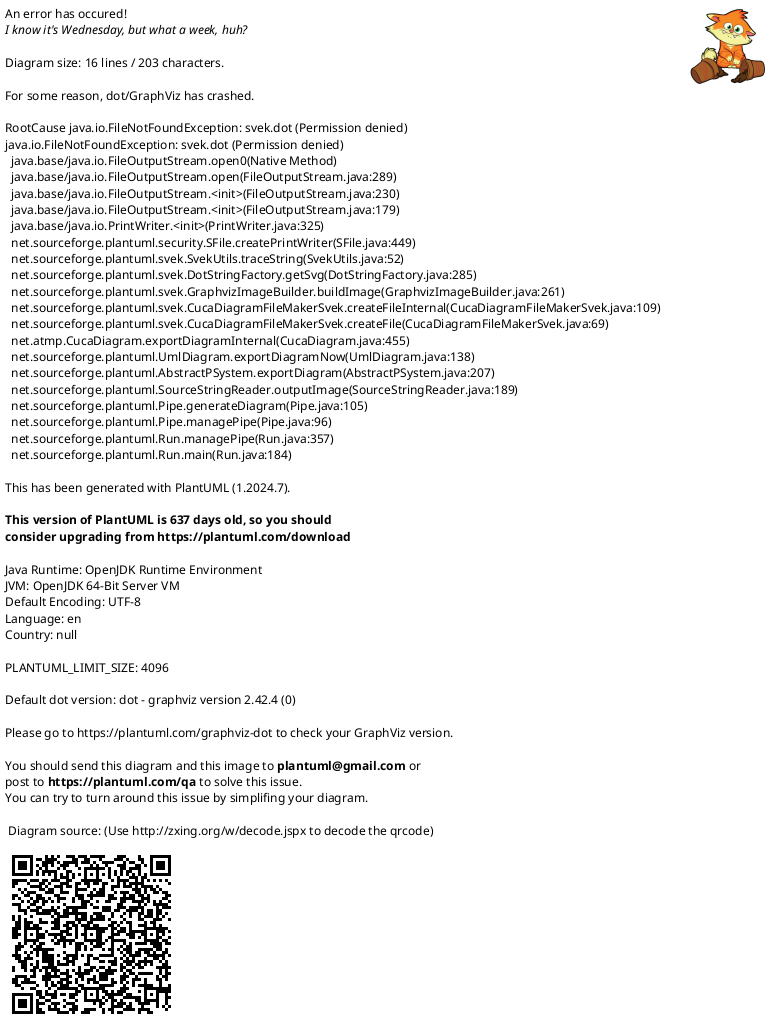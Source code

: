 {
  "sha1": "tj1avfb380d7my175f4gjbm4s8e3zr9",
  "insertion": {
    "when": "2024-06-04T17:28:46.293Z",
    "url": "https://forum.plantuml.net/11052/remove-unlinked-components?show=11133#c11133",
    "user": "plantuml@gmail.com"
  }
}
@startuml

!pragma svek_trace on

rectangle "==Outer 1" as o1 {
	rectangle "==Outer 2" as o2 {
		rectangle "==Inner" as inner
	}
}
rectangle "a" as a
rectangle "b" as b
a -> b

remove @unlinked

@enduml
